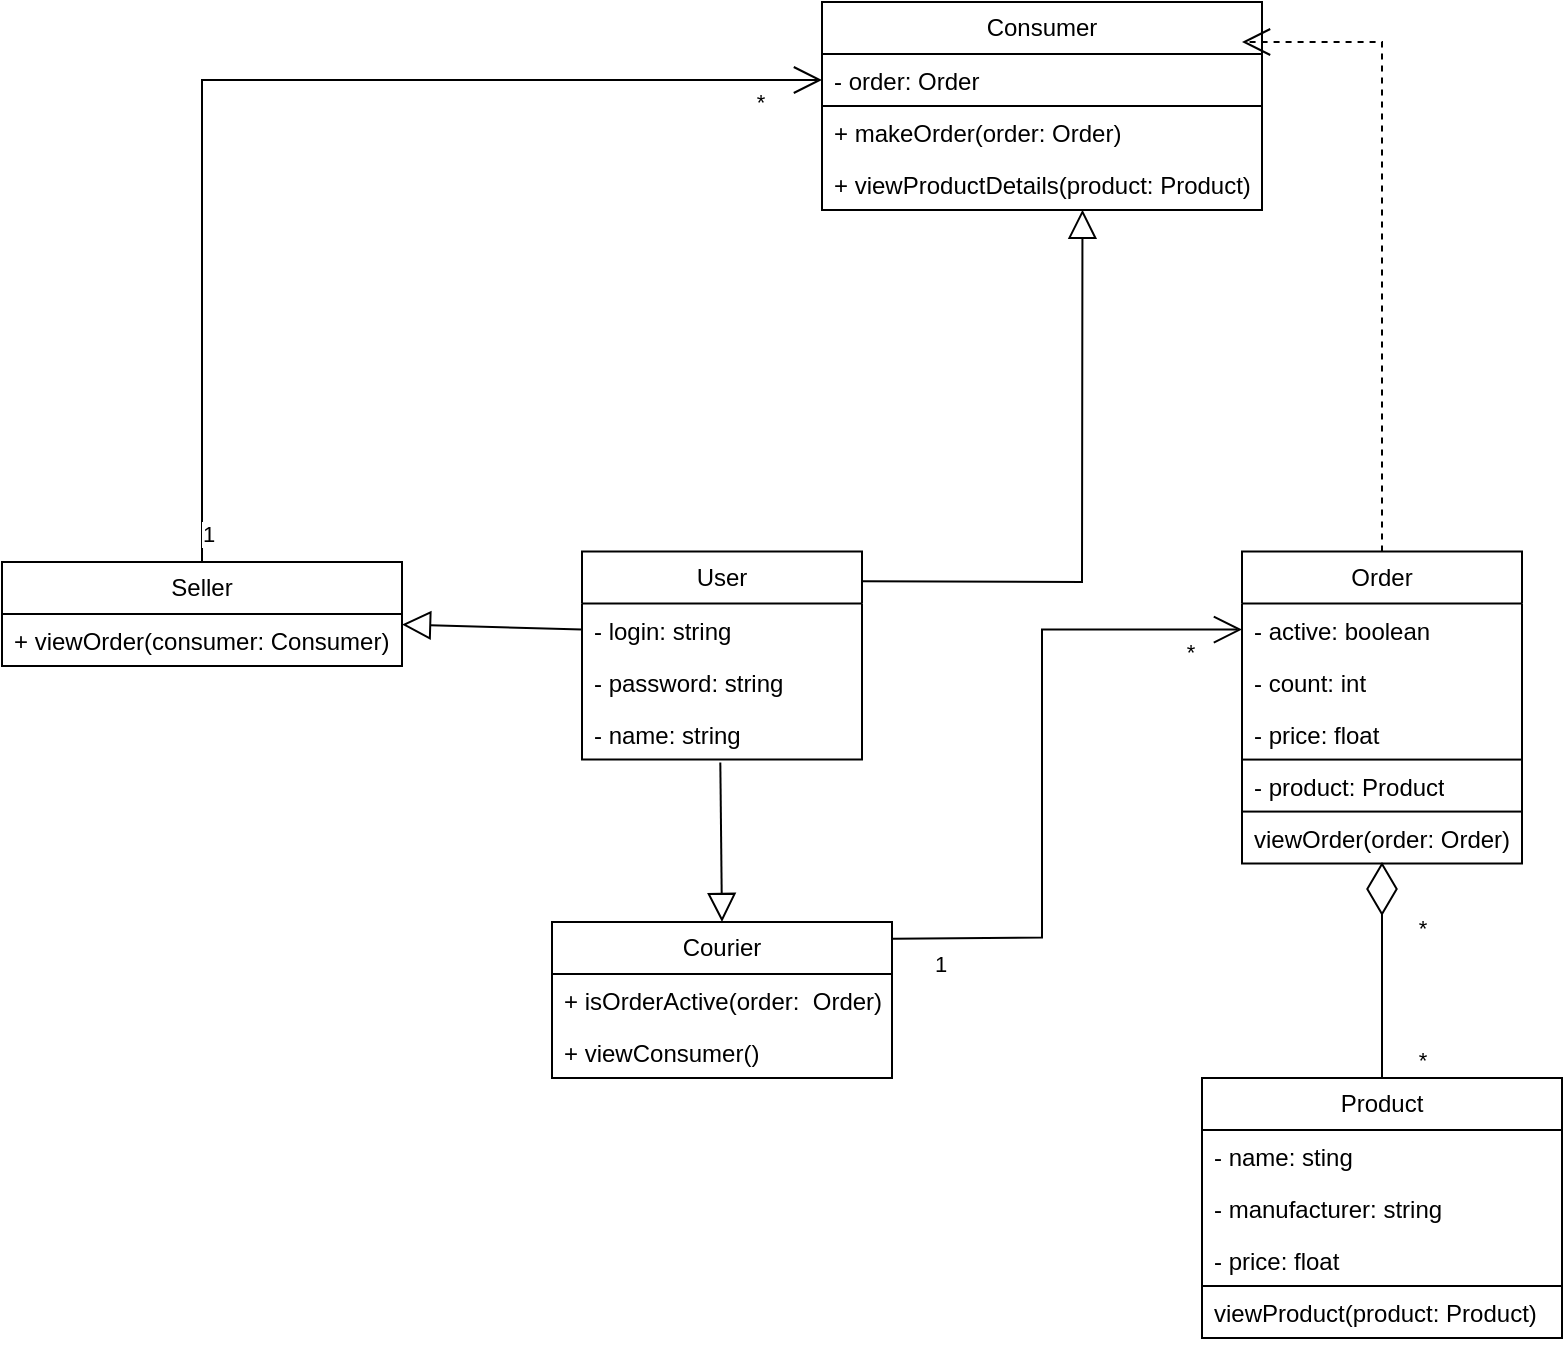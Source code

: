 <mxfile version="22.1.5" type="device">
  <diagram name="Page-1" id="c4acf3e9-155e-7222-9cf6-157b1a14988f">
    <mxGraphModel dx="1259" dy="673" grid="1" gridSize="10" guides="1" tooltips="1" connect="1" arrows="1" fold="1" page="1" pageScale="1" pageWidth="850" pageHeight="1100" background="none" math="0" shadow="0">
      <root>
        <mxCell id="0" />
        <mxCell id="1" parent="0" />
        <mxCell id="JucH0bdHnx9_qoao5w32-1" value="User" style="swimlane;fontStyle=0;childLayout=stackLayout;horizontal=1;startSize=26;fillColor=none;horizontalStack=0;resizeParent=1;resizeParentMax=0;resizeLast=0;collapsible=1;marginBottom=0;whiteSpace=wrap;html=1;swimlaneLine=1;" parent="1" vertex="1">
          <mxGeometry x="350" y="324.79" width="140" height="104" as="geometry" />
        </mxCell>
        <mxCell id="JucH0bdHnx9_qoao5w32-2" value="- login: string" style="text;strokeColor=none;fillColor=none;align=left;verticalAlign=top;spacingLeft=4;spacingRight=4;overflow=hidden;rotatable=0;points=[[0,0.5],[1,0.5]];portConstraint=eastwest;whiteSpace=wrap;html=1;" parent="JucH0bdHnx9_qoao5w32-1" vertex="1">
          <mxGeometry y="26" width="140" height="26" as="geometry" />
        </mxCell>
        <mxCell id="JucH0bdHnx9_qoao5w32-3" value="- password: string" style="text;strokeColor=none;fillColor=none;align=left;verticalAlign=top;spacingLeft=4;spacingRight=4;overflow=hidden;rotatable=0;points=[[0,0.5],[1,0.5]];portConstraint=eastwest;whiteSpace=wrap;html=1;" parent="JucH0bdHnx9_qoao5w32-1" vertex="1">
          <mxGeometry y="52" width="140" height="26" as="geometry" />
        </mxCell>
        <mxCell id="JucH0bdHnx9_qoao5w32-4" value="- name: string" style="text;strokeColor=none;fillColor=none;align=left;verticalAlign=top;spacingLeft=4;spacingRight=4;overflow=hidden;rotatable=0;points=[[0,0.5],[1,0.5]];portConstraint=eastwest;whiteSpace=wrap;html=1;" parent="JucH0bdHnx9_qoao5w32-1" vertex="1">
          <mxGeometry y="78" width="140" height="26" as="geometry" />
        </mxCell>
        <mxCell id="JucH0bdHnx9_qoao5w32-13" value="Consumer" style="swimlane;fontStyle=0;childLayout=stackLayout;horizontal=1;startSize=26;fillColor=none;horizontalStack=0;resizeParent=1;resizeParentMax=0;resizeLast=0;collapsible=1;marginBottom=0;whiteSpace=wrap;html=1;" parent="1" vertex="1">
          <mxGeometry x="470" y="50" width="220" height="104" as="geometry" />
        </mxCell>
        <mxCell id="JucH0bdHnx9_qoao5w32-14" value="- order: Order" style="text;strokeColor=default;fillColor=none;align=left;verticalAlign=top;spacingLeft=4;spacingRight=4;overflow=hidden;rotatable=0;points=[[0,0.5],[1,0.5]];portConstraint=eastwest;whiteSpace=wrap;html=1;" parent="JucH0bdHnx9_qoao5w32-13" vertex="1">
          <mxGeometry y="26" width="220" height="26" as="geometry" />
        </mxCell>
        <mxCell id="_UadZDXfJrqQWSUkQn-_-1" value="+ makeOrder(order: Order)" style="text;strokeColor=none;fillColor=none;align=left;verticalAlign=top;spacingLeft=4;spacingRight=4;overflow=hidden;rotatable=0;points=[[0,0.5],[1,0.5]];portConstraint=eastwest;whiteSpace=wrap;html=1;" parent="JucH0bdHnx9_qoao5w32-13" vertex="1">
          <mxGeometry y="52" width="220" height="26" as="geometry" />
        </mxCell>
        <mxCell id="_UadZDXfJrqQWSUkQn-_-19" value="+ viewProductDetails(product: Product)" style="text;strokeColor=none;fillColor=none;align=left;verticalAlign=top;spacingLeft=4;spacingRight=4;overflow=hidden;rotatable=0;points=[[0,0.5],[1,0.5]];portConstraint=eastwest;whiteSpace=wrap;html=1;" parent="JucH0bdHnx9_qoao5w32-13" vertex="1">
          <mxGeometry y="78" width="220" height="26" as="geometry" />
        </mxCell>
        <mxCell id="JucH0bdHnx9_qoao5w32-20" value="Order" style="swimlane;fontStyle=0;childLayout=stackLayout;horizontal=1;startSize=26;fillColor=none;horizontalStack=0;resizeParent=1;resizeParentMax=0;resizeLast=0;collapsible=1;marginBottom=0;whiteSpace=wrap;html=1;" parent="1" vertex="1">
          <mxGeometry x="680" y="324.79" width="140" height="156" as="geometry" />
        </mxCell>
        <mxCell id="JucH0bdHnx9_qoao5w32-48" value="- active: boolean" style="text;strokeColor=none;fillColor=none;align=left;verticalAlign=top;spacingLeft=4;spacingRight=4;overflow=hidden;rotatable=0;points=[[0,0.5],[1,0.5]];portConstraint=eastwest;whiteSpace=wrap;html=1;" parent="JucH0bdHnx9_qoao5w32-20" vertex="1">
          <mxGeometry y="26" width="140" height="26" as="geometry" />
        </mxCell>
        <mxCell id="JucH0bdHnx9_qoao5w32-21" value="- count: int" style="text;strokeColor=none;fillColor=none;align=left;verticalAlign=top;spacingLeft=4;spacingRight=4;overflow=hidden;rotatable=0;points=[[0,0.5],[1,0.5]];portConstraint=eastwest;whiteSpace=wrap;html=1;" parent="JucH0bdHnx9_qoao5w32-20" vertex="1">
          <mxGeometry y="52" width="140" height="26" as="geometry" />
        </mxCell>
        <mxCell id="JucH0bdHnx9_qoao5w32-22" value="- price: float" style="text;strokeColor=none;fillColor=none;align=left;verticalAlign=top;spacingLeft=4;spacingRight=4;overflow=hidden;rotatable=0;points=[[0,0.5],[1,0.5]];portConstraint=eastwest;whiteSpace=wrap;html=1;" parent="JucH0bdHnx9_qoao5w32-20" vertex="1">
          <mxGeometry y="78" width="140" height="26" as="geometry" />
        </mxCell>
        <mxCell id="JucH0bdHnx9_qoao5w32-23" value="- product: Product" style="text;strokeColor=default;fillColor=none;align=left;verticalAlign=top;spacingLeft=4;spacingRight=4;overflow=hidden;rotatable=0;points=[[0,0.5],[1,0.5]];portConstraint=eastwest;whiteSpace=wrap;html=1;" parent="JucH0bdHnx9_qoao5w32-20" vertex="1">
          <mxGeometry y="104" width="140" height="26" as="geometry" />
        </mxCell>
        <mxCell id="onuNT1N9b6zLzL6EmoBz-1" value="viewOrder(order: Order)" style="text;strokeColor=none;fillColor=none;align=left;verticalAlign=top;spacingLeft=4;spacingRight=4;overflow=hidden;rotatable=0;points=[[0,0.5],[1,0.5]];portConstraint=eastwest;whiteSpace=wrap;html=1;" parent="JucH0bdHnx9_qoao5w32-20" vertex="1">
          <mxGeometry y="130" width="140" height="26" as="geometry" />
        </mxCell>
        <mxCell id="JucH0bdHnx9_qoao5w32-24" value="" style="endArrow=open;endSize=12;dashed=1;html=1;rounded=0;exitX=0.5;exitY=0;exitDx=0;exitDy=0;align=center;" parent="1" source="JucH0bdHnx9_qoao5w32-20" edge="1">
          <mxGeometry x="-0.539" width="160" relative="1" as="geometry">
            <mxPoint x="340" y="260" as="sourcePoint" />
            <mxPoint x="680" y="70" as="targetPoint" />
            <Array as="points">
              <mxPoint x="750" y="70" />
            </Array>
            <mxPoint as="offset" />
          </mxGeometry>
        </mxCell>
        <mxCell id="JucH0bdHnx9_qoao5w32-25" value="Product" style="swimlane;fontStyle=0;childLayout=stackLayout;horizontal=1;startSize=26;fillColor=none;horizontalStack=0;resizeParent=1;resizeParentMax=0;resizeLast=0;collapsible=1;marginBottom=0;whiteSpace=wrap;html=1;" parent="1" vertex="1">
          <mxGeometry x="660" y="588" width="180" height="130" as="geometry" />
        </mxCell>
        <mxCell id="JucH0bdHnx9_qoao5w32-26" value="- name: sting" style="text;strokeColor=none;fillColor=none;align=left;verticalAlign=top;spacingLeft=4;spacingRight=4;overflow=hidden;rotatable=0;points=[[0,0.5],[1,0.5]];portConstraint=eastwest;whiteSpace=wrap;html=1;" parent="JucH0bdHnx9_qoao5w32-25" vertex="1">
          <mxGeometry y="26" width="180" height="26" as="geometry" />
        </mxCell>
        <mxCell id="JucH0bdHnx9_qoao5w32-34" value="- manufacturer: string" style="text;strokeColor=none;fillColor=none;align=left;verticalAlign=top;spacingLeft=4;spacingRight=4;overflow=hidden;rotatable=0;points=[[0,0.5],[1,0.5]];portConstraint=eastwest;whiteSpace=wrap;html=1;" parent="JucH0bdHnx9_qoao5w32-25" vertex="1">
          <mxGeometry y="52" width="180" height="26" as="geometry" />
        </mxCell>
        <mxCell id="JucH0bdHnx9_qoao5w32-27" value="- price: float" style="text;strokeColor=none;fillColor=none;align=left;verticalAlign=top;spacingLeft=4;spacingRight=4;overflow=hidden;rotatable=0;points=[[0,0.5],[1,0.5]];portConstraint=eastwest;whiteSpace=wrap;html=1;" parent="JucH0bdHnx9_qoao5w32-25" vertex="1">
          <mxGeometry y="78" width="180" height="26" as="geometry" />
        </mxCell>
        <mxCell id="onuNT1N9b6zLzL6EmoBz-3" value="viewProduct(product: Product)" style="text;strokeColor=default;fillColor=none;align=left;verticalAlign=top;spacingLeft=4;spacingRight=4;overflow=hidden;rotatable=0;points=[[0,0.5],[1,0.5]];portConstraint=eastwest;whiteSpace=wrap;html=1;" parent="JucH0bdHnx9_qoao5w32-25" vertex="1">
          <mxGeometry y="104" width="180" height="26" as="geometry" />
        </mxCell>
        <mxCell id="JucH0bdHnx9_qoao5w32-29" value="" style="endArrow=diamondThin;endFill=0;endSize=24;html=1;rounded=0;exitX=0.5;exitY=0;exitDx=0;exitDy=0;" parent="1" source="JucH0bdHnx9_qoao5w32-25" edge="1">
          <mxGeometry width="160" relative="1" as="geometry">
            <mxPoint x="350" y="384.79" as="sourcePoint" />
            <mxPoint x="750" y="480" as="targetPoint" />
          </mxGeometry>
        </mxCell>
        <mxCell id="JucH0bdHnx9_qoao5w32-43" value="*" style="edgeLabel;html=1;align=center;verticalAlign=middle;resizable=0;points=[];" parent="JucH0bdHnx9_qoao5w32-29" vertex="1" connectable="0">
          <mxGeometry x="-0.736" y="2" relative="1" as="geometry">
            <mxPoint x="22" y="5" as="offset" />
          </mxGeometry>
        </mxCell>
        <mxCell id="JucH0bdHnx9_qoao5w32-44" value="*" style="edgeLabel;html=1;align=center;verticalAlign=middle;resizable=0;points=[];" parent="JucH0bdHnx9_qoao5w32-29" vertex="1" connectable="0">
          <mxGeometry x="0.413" relative="1" as="geometry">
            <mxPoint x="20" y="1" as="offset" />
          </mxGeometry>
        </mxCell>
        <mxCell id="JucH0bdHnx9_qoao5w32-39" value="" style="endArrow=block;endFill=0;endSize=12;html=1;rounded=0;exitX=1.002;exitY=0.143;exitDx=0;exitDy=0;exitPerimeter=0;entryX=0.592;entryY=0.994;entryDx=0;entryDy=0;entryPerimeter=0;" parent="1" source="JucH0bdHnx9_qoao5w32-1" target="_UadZDXfJrqQWSUkQn-_-19" edge="1">
          <mxGeometry width="160" relative="1" as="geometry">
            <mxPoint x="500" y="340" as="sourcePoint" />
            <mxPoint x="600" y="160" as="targetPoint" />
            <Array as="points">
              <mxPoint x="600" y="340" />
            </Array>
          </mxGeometry>
        </mxCell>
        <mxCell id="JucH0bdHnx9_qoao5w32-42" value="" style="endArrow=block;endFill=0;endSize=12;html=1;rounded=0;exitX=0;exitY=0.5;exitDx=0;exitDy=0;entryX=1;entryY=0.203;entryDx=0;entryDy=0;entryPerimeter=0;" parent="1" source="JucH0bdHnx9_qoao5w32-2" edge="1">
          <mxGeometry width="160" relative="1" as="geometry">
            <mxPoint x="340" y="294.79" as="sourcePoint" />
            <mxPoint x="260" y="361.278" as="targetPoint" />
          </mxGeometry>
        </mxCell>
        <mxCell id="JucH0bdHnx9_qoao5w32-53" value="" style="endArrow=block;endFill=0;endSize=12;html=1;rounded=0;exitX=0.494;exitY=1.055;exitDx=0;exitDy=0;entryX=0.5;entryY=0;entryDx=0;entryDy=0;exitPerimeter=0;" parent="1" source="JucH0bdHnx9_qoao5w32-4" edge="1" target="_UadZDXfJrqQWSUkQn-_-15">
          <mxGeometry width="160" relative="1" as="geometry">
            <mxPoint x="360" y="360.79" as="sourcePoint" />
            <mxPoint x="420" y="504.79" as="targetPoint" />
          </mxGeometry>
        </mxCell>
        <mxCell id="JucH0bdHnx9_qoao5w32-55" value="" style="endArrow=open;endFill=1;endSize=12;html=1;rounded=0;exitX=1.002;exitY=0.108;exitDx=0;exitDy=0;entryX=0;entryY=0.5;entryDx=0;entryDy=0;exitPerimeter=0;" parent="1" target="JucH0bdHnx9_qoao5w32-48" edge="1" source="_UadZDXfJrqQWSUkQn-_-15">
          <mxGeometry width="160" relative="1" as="geometry">
            <mxPoint x="490" y="517.79" as="sourcePoint" />
            <mxPoint x="500" y="524.79" as="targetPoint" />
            <Array as="points">
              <mxPoint x="580" y="517.79" />
              <mxPoint x="580" y="363.79" />
            </Array>
          </mxGeometry>
        </mxCell>
        <mxCell id="JucH0bdHnx9_qoao5w32-65" value="1" style="edgeLabel;html=1;align=center;verticalAlign=middle;resizable=0;points=[];" parent="JucH0bdHnx9_qoao5w32-55" vertex="1" connectable="0">
          <mxGeometry x="-0.857" y="-2" relative="1" as="geometry">
            <mxPoint y="11" as="offset" />
          </mxGeometry>
        </mxCell>
        <mxCell id="JucH0bdHnx9_qoao5w32-66" value="*" style="edgeLabel;html=1;align=center;verticalAlign=middle;resizable=0;points=[];" parent="JucH0bdHnx9_qoao5w32-55" vertex="1" connectable="0">
          <mxGeometry x="0.84" y="-1" relative="1" as="geometry">
            <mxPoint y="10" as="offset" />
          </mxGeometry>
        </mxCell>
        <mxCell id="JucH0bdHnx9_qoao5w32-62" value="" style="endArrow=open;endFill=1;endSize=12;html=1;rounded=0;exitX=0.5;exitY=0;exitDx=0;exitDy=0;entryX=0;entryY=0.5;entryDx=0;entryDy=0;" parent="1" source="_UadZDXfJrqQWSUkQn-_-11" target="JucH0bdHnx9_qoao5w32-14" edge="1">
          <mxGeometry width="160" relative="1" as="geometry">
            <mxPoint x="160" y="324.79" as="sourcePoint" />
            <mxPoint x="540" y="250" as="targetPoint" />
            <Array as="points">
              <mxPoint x="160" y="89" />
            </Array>
          </mxGeometry>
        </mxCell>
        <mxCell id="JucH0bdHnx9_qoao5w32-63" value="1" style="edgeLabel;html=1;align=center;verticalAlign=middle;resizable=0;points=[];" parent="JucH0bdHnx9_qoao5w32-62" vertex="1" connectable="0">
          <mxGeometry x="-0.863" y="-3" relative="1" as="geometry">
            <mxPoint y="23" as="offset" />
          </mxGeometry>
        </mxCell>
        <mxCell id="JucH0bdHnx9_qoao5w32-64" value="*" style="edgeLabel;html=1;align=center;verticalAlign=middle;resizable=0;points=[];" parent="JucH0bdHnx9_qoao5w32-62" vertex="1" connectable="0">
          <mxGeometry x="0.886" y="1" relative="1" as="geometry">
            <mxPoint y="12" as="offset" />
          </mxGeometry>
        </mxCell>
        <mxCell id="_UadZDXfJrqQWSUkQn-_-11" value="Seller" style="swimlane;fontStyle=0;childLayout=stackLayout;horizontal=1;startSize=26;fillColor=none;horizontalStack=0;resizeParent=1;resizeParentMax=0;resizeLast=0;collapsible=1;marginBottom=0;whiteSpace=wrap;html=1;" parent="1" vertex="1">
          <mxGeometry x="60" y="330" width="200" height="52" as="geometry" />
        </mxCell>
        <mxCell id="4Nqwr06S9GMRFQ3ALyuY-4" value="+ viewOrder(consumer: Consumer)" style="text;strokeColor=default;fillColor=none;align=left;verticalAlign=top;spacingLeft=4;spacingRight=4;overflow=hidden;rotatable=0;points=[[0,0.5],[1,0.5]];portConstraint=eastwest;whiteSpace=wrap;html=1;" vertex="1" parent="_UadZDXfJrqQWSUkQn-_-11">
          <mxGeometry y="26" width="200" height="26" as="geometry" />
        </mxCell>
        <mxCell id="_UadZDXfJrqQWSUkQn-_-15" value="Courier" style="swimlane;fontStyle=0;childLayout=stackLayout;horizontal=1;startSize=26;fillColor=none;horizontalStack=0;resizeParent=1;resizeParentMax=0;resizeLast=0;collapsible=1;marginBottom=0;whiteSpace=wrap;html=1;" parent="1" vertex="1">
          <mxGeometry x="335" y="510" width="170" height="78" as="geometry" />
        </mxCell>
        <mxCell id="_UadZDXfJrqQWSUkQn-_-16" value="+ isOrderActive(order:&amp;nbsp; Order)" style="text;strokeColor=none;fillColor=none;align=left;verticalAlign=top;spacingLeft=4;spacingRight=4;overflow=hidden;rotatable=0;points=[[0,0.5],[1,0.5]];portConstraint=eastwest;whiteSpace=wrap;html=1;" parent="_UadZDXfJrqQWSUkQn-_-15" vertex="1">
          <mxGeometry y="26" width="170" height="26" as="geometry" />
        </mxCell>
        <mxCell id="_UadZDXfJrqQWSUkQn-_-20" value="+ viewConsumer()" style="text;strokeColor=none;fillColor=none;align=left;verticalAlign=top;spacingLeft=4;spacingRight=4;overflow=hidden;rotatable=0;points=[[0,0.5],[1,0.5]];portConstraint=eastwest;whiteSpace=wrap;html=1;" parent="_UadZDXfJrqQWSUkQn-_-15" vertex="1">
          <mxGeometry y="52" width="170" height="26" as="geometry" />
        </mxCell>
      </root>
    </mxGraphModel>
  </diagram>
</mxfile>
